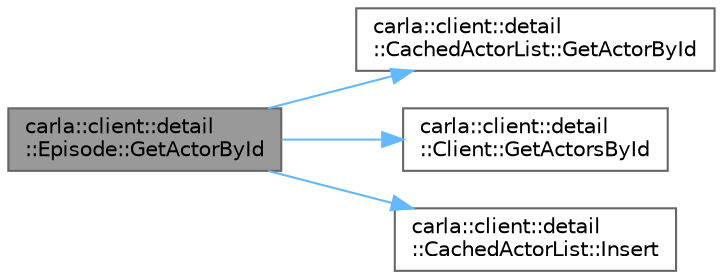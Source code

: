 digraph "carla::client::detail::Episode::GetActorById"
{
 // INTERACTIVE_SVG=YES
 // LATEX_PDF_SIZE
  bgcolor="transparent";
  edge [fontname=Helvetica,fontsize=10,labelfontname=Helvetica,labelfontsize=10];
  node [fontname=Helvetica,fontsize=10,shape=box,height=0.2,width=0.4];
  rankdir="LR";
  Node1 [id="Node000001",label="carla::client::detail\l::Episode::GetActorById",height=0.2,width=0.4,color="gray40", fillcolor="grey60", style="filled", fontcolor="black",tooltip=" "];
  Node1 -> Node2 [id="edge1_Node000001_Node000002",color="steelblue1",style="solid",tooltip=" "];
  Node2 [id="Node000002",label="carla::client::detail\l::CachedActorList::GetActorById",height=0.2,width=0.4,color="grey40", fillcolor="white", style="filled",URL="$de/dfc/classcarla_1_1client_1_1detail_1_1CachedActorList.html#a0756edce11624b1c3e0b698fa6979c27",tooltip="Retrieve the actor matching id, or empty optional if actor is not cached."];
  Node1 -> Node3 [id="edge2_Node000001_Node000003",color="steelblue1",style="solid",tooltip=" "];
  Node3 [id="Node000003",label="carla::client::detail\l::Client::GetActorsById",height=0.2,width=0.4,color="grey40", fillcolor="white", style="filled",URL="$dd/ddd/classcarla_1_1client_1_1detail_1_1Client.html#a2a604d4a47f7f3ced2c9cd09d3aa7d6c",tooltip=" "];
  Node1 -> Node4 [id="edge3_Node000001_Node000004",color="steelblue1",style="solid",tooltip=" "];
  Node4 [id="Node000004",label="carla::client::detail\l::CachedActorList::Insert",height=0.2,width=0.4,color="grey40", fillcolor="white", style="filled",URL="$de/dfc/classcarla_1_1client_1_1detail_1_1CachedActorList.html#a7cd8246a79526d68aca70f7344c97103",tooltip="Inserts an actor into the list."];
}
